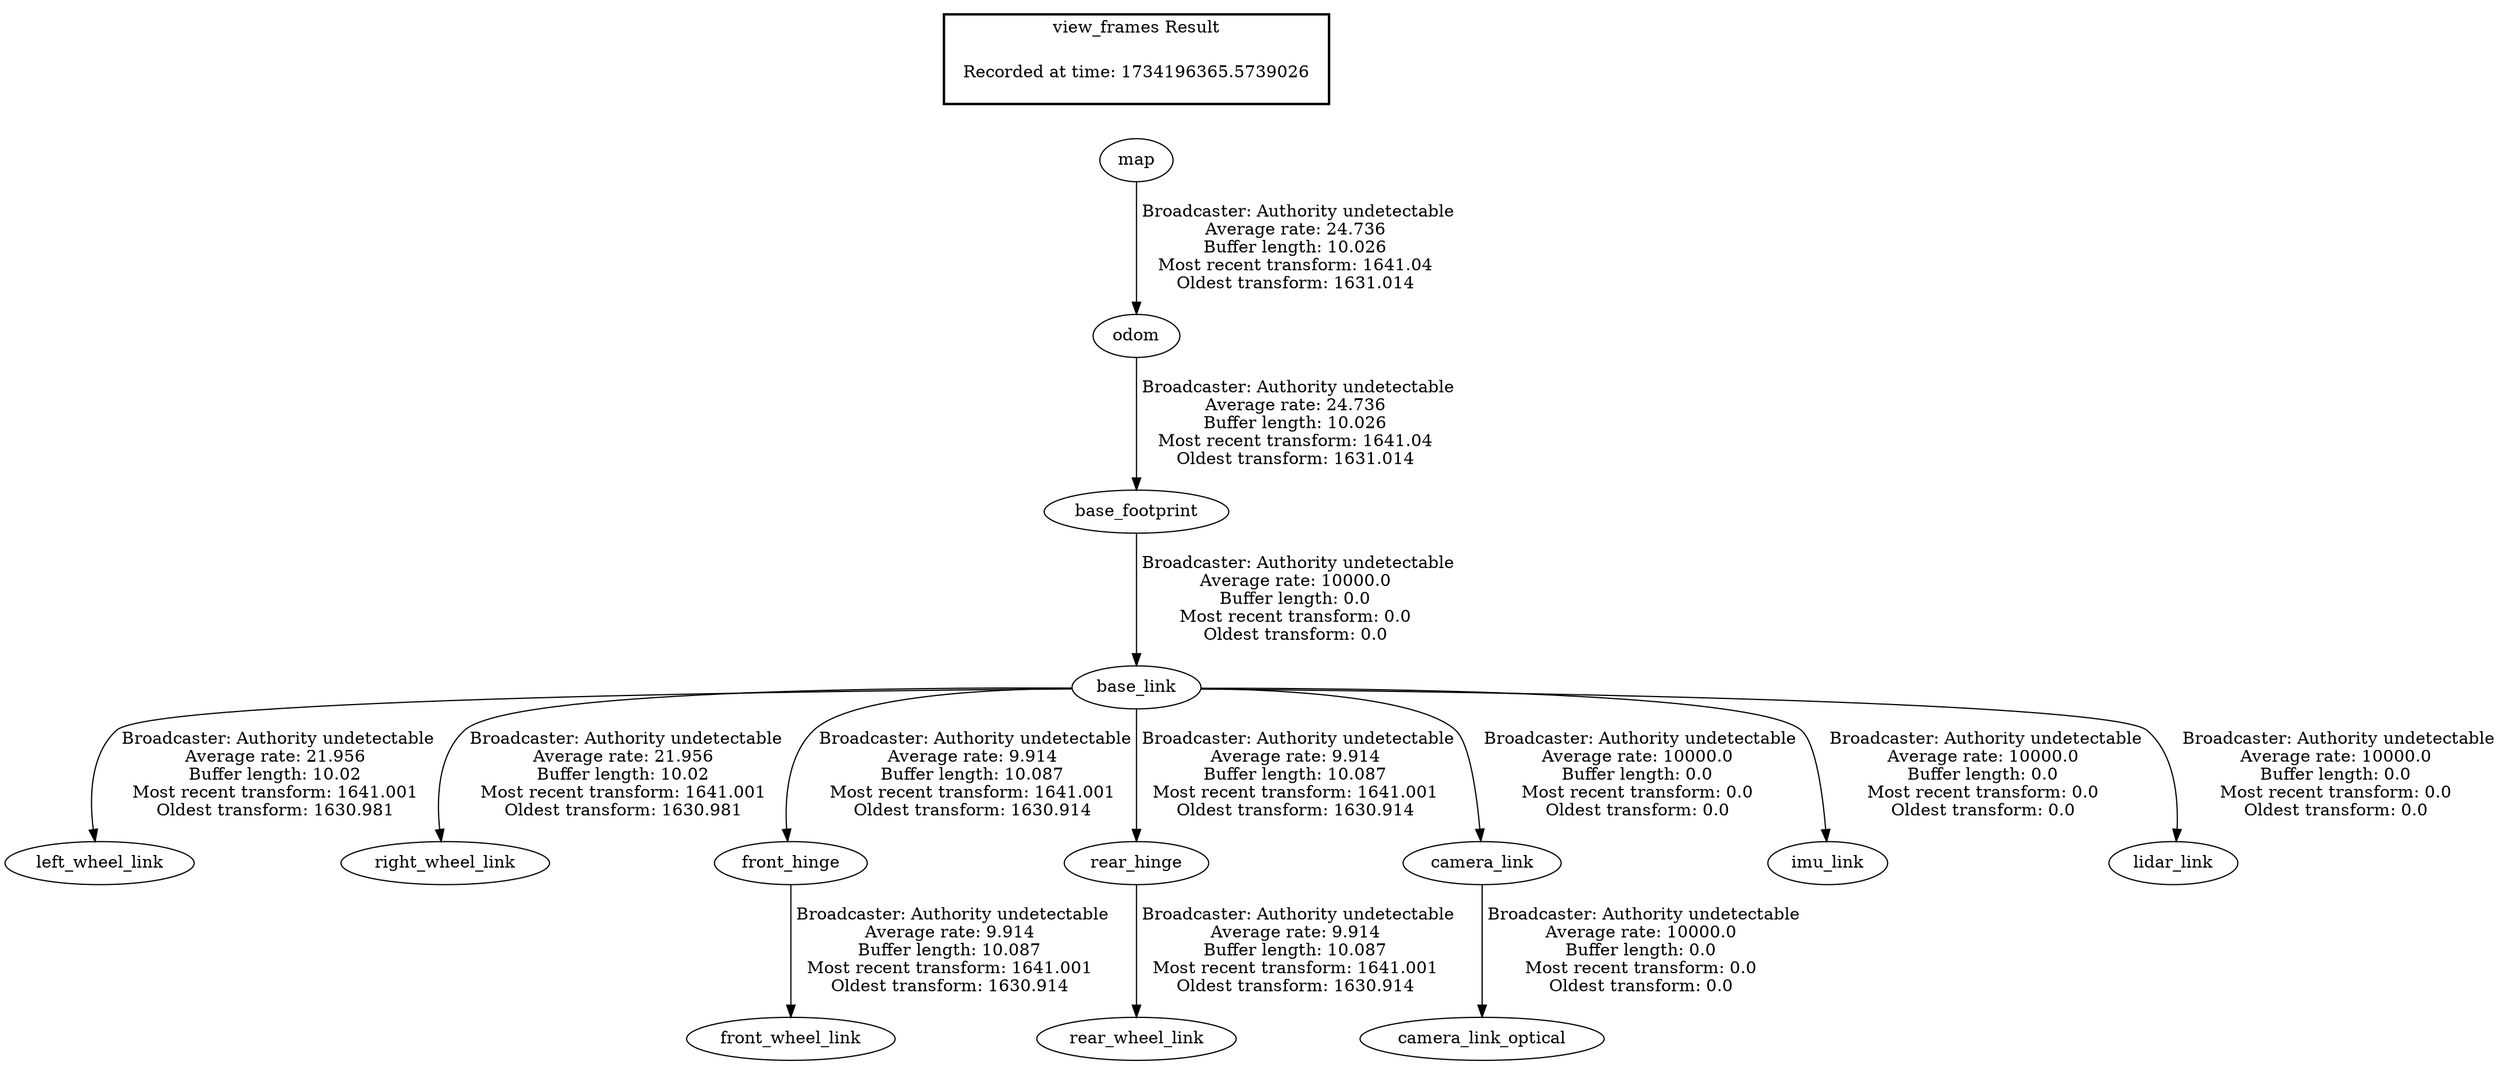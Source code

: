digraph G {
"base_link" -> "left_wheel_link"[label=" Broadcaster: Authority undetectable\nAverage rate: 21.956\nBuffer length: 10.02\nMost recent transform: 1641.001\nOldest transform: 1630.981\n"];
"base_footprint" -> "base_link"[label=" Broadcaster: Authority undetectable\nAverage rate: 10000.0\nBuffer length: 0.0\nMost recent transform: 0.0\nOldest transform: 0.0\n"];
"base_link" -> "right_wheel_link"[label=" Broadcaster: Authority undetectable\nAverage rate: 21.956\nBuffer length: 10.02\nMost recent transform: 1641.001\nOldest transform: 1630.981\n"];
"base_link" -> "front_hinge"[label=" Broadcaster: Authority undetectable\nAverage rate: 9.914\nBuffer length: 10.087\nMost recent transform: 1641.001\nOldest transform: 1630.914\n"];
"front_hinge" -> "front_wheel_link"[label=" Broadcaster: Authority undetectable\nAverage rate: 9.914\nBuffer length: 10.087\nMost recent transform: 1641.001\nOldest transform: 1630.914\n"];
"base_link" -> "rear_hinge"[label=" Broadcaster: Authority undetectable\nAverage rate: 9.914\nBuffer length: 10.087\nMost recent transform: 1641.001\nOldest transform: 1630.914\n"];
"rear_hinge" -> "rear_wheel_link"[label=" Broadcaster: Authority undetectable\nAverage rate: 9.914\nBuffer length: 10.087\nMost recent transform: 1641.001\nOldest transform: 1630.914\n"];
"map" -> "odom"[label=" Broadcaster: Authority undetectable\nAverage rate: 24.736\nBuffer length: 10.026\nMost recent transform: 1641.04\nOldest transform: 1631.014\n"];
"base_link" -> "camera_link"[label=" Broadcaster: Authority undetectable\nAverage rate: 10000.0\nBuffer length: 0.0\nMost recent transform: 0.0\nOldest transform: 0.0\n"];
"base_link" -> "imu_link"[label=" Broadcaster: Authority undetectable\nAverage rate: 10000.0\nBuffer length: 0.0\nMost recent transform: 0.0\nOldest transform: 0.0\n"];
"base_link" -> "lidar_link"[label=" Broadcaster: Authority undetectable\nAverage rate: 10000.0\nBuffer length: 0.0\nMost recent transform: 0.0\nOldest transform: 0.0\n"];
"camera_link" -> "camera_link_optical"[label=" Broadcaster: Authority undetectable\nAverage rate: 10000.0\nBuffer length: 0.0\nMost recent transform: 0.0\nOldest transform: 0.0\n"];
"odom" -> "base_footprint"[label=" Broadcaster: Authority undetectable\nAverage rate: 24.736\nBuffer length: 10.026\nMost recent transform: 1641.04\nOldest transform: 1631.014\n"];
edge [style=invis];
 subgraph cluster_legend { style=bold; color=black; label ="view_frames Result";
"Recorded at time: 1734196365.5739026"[ shape=plaintext ] ;
}->"map";
}